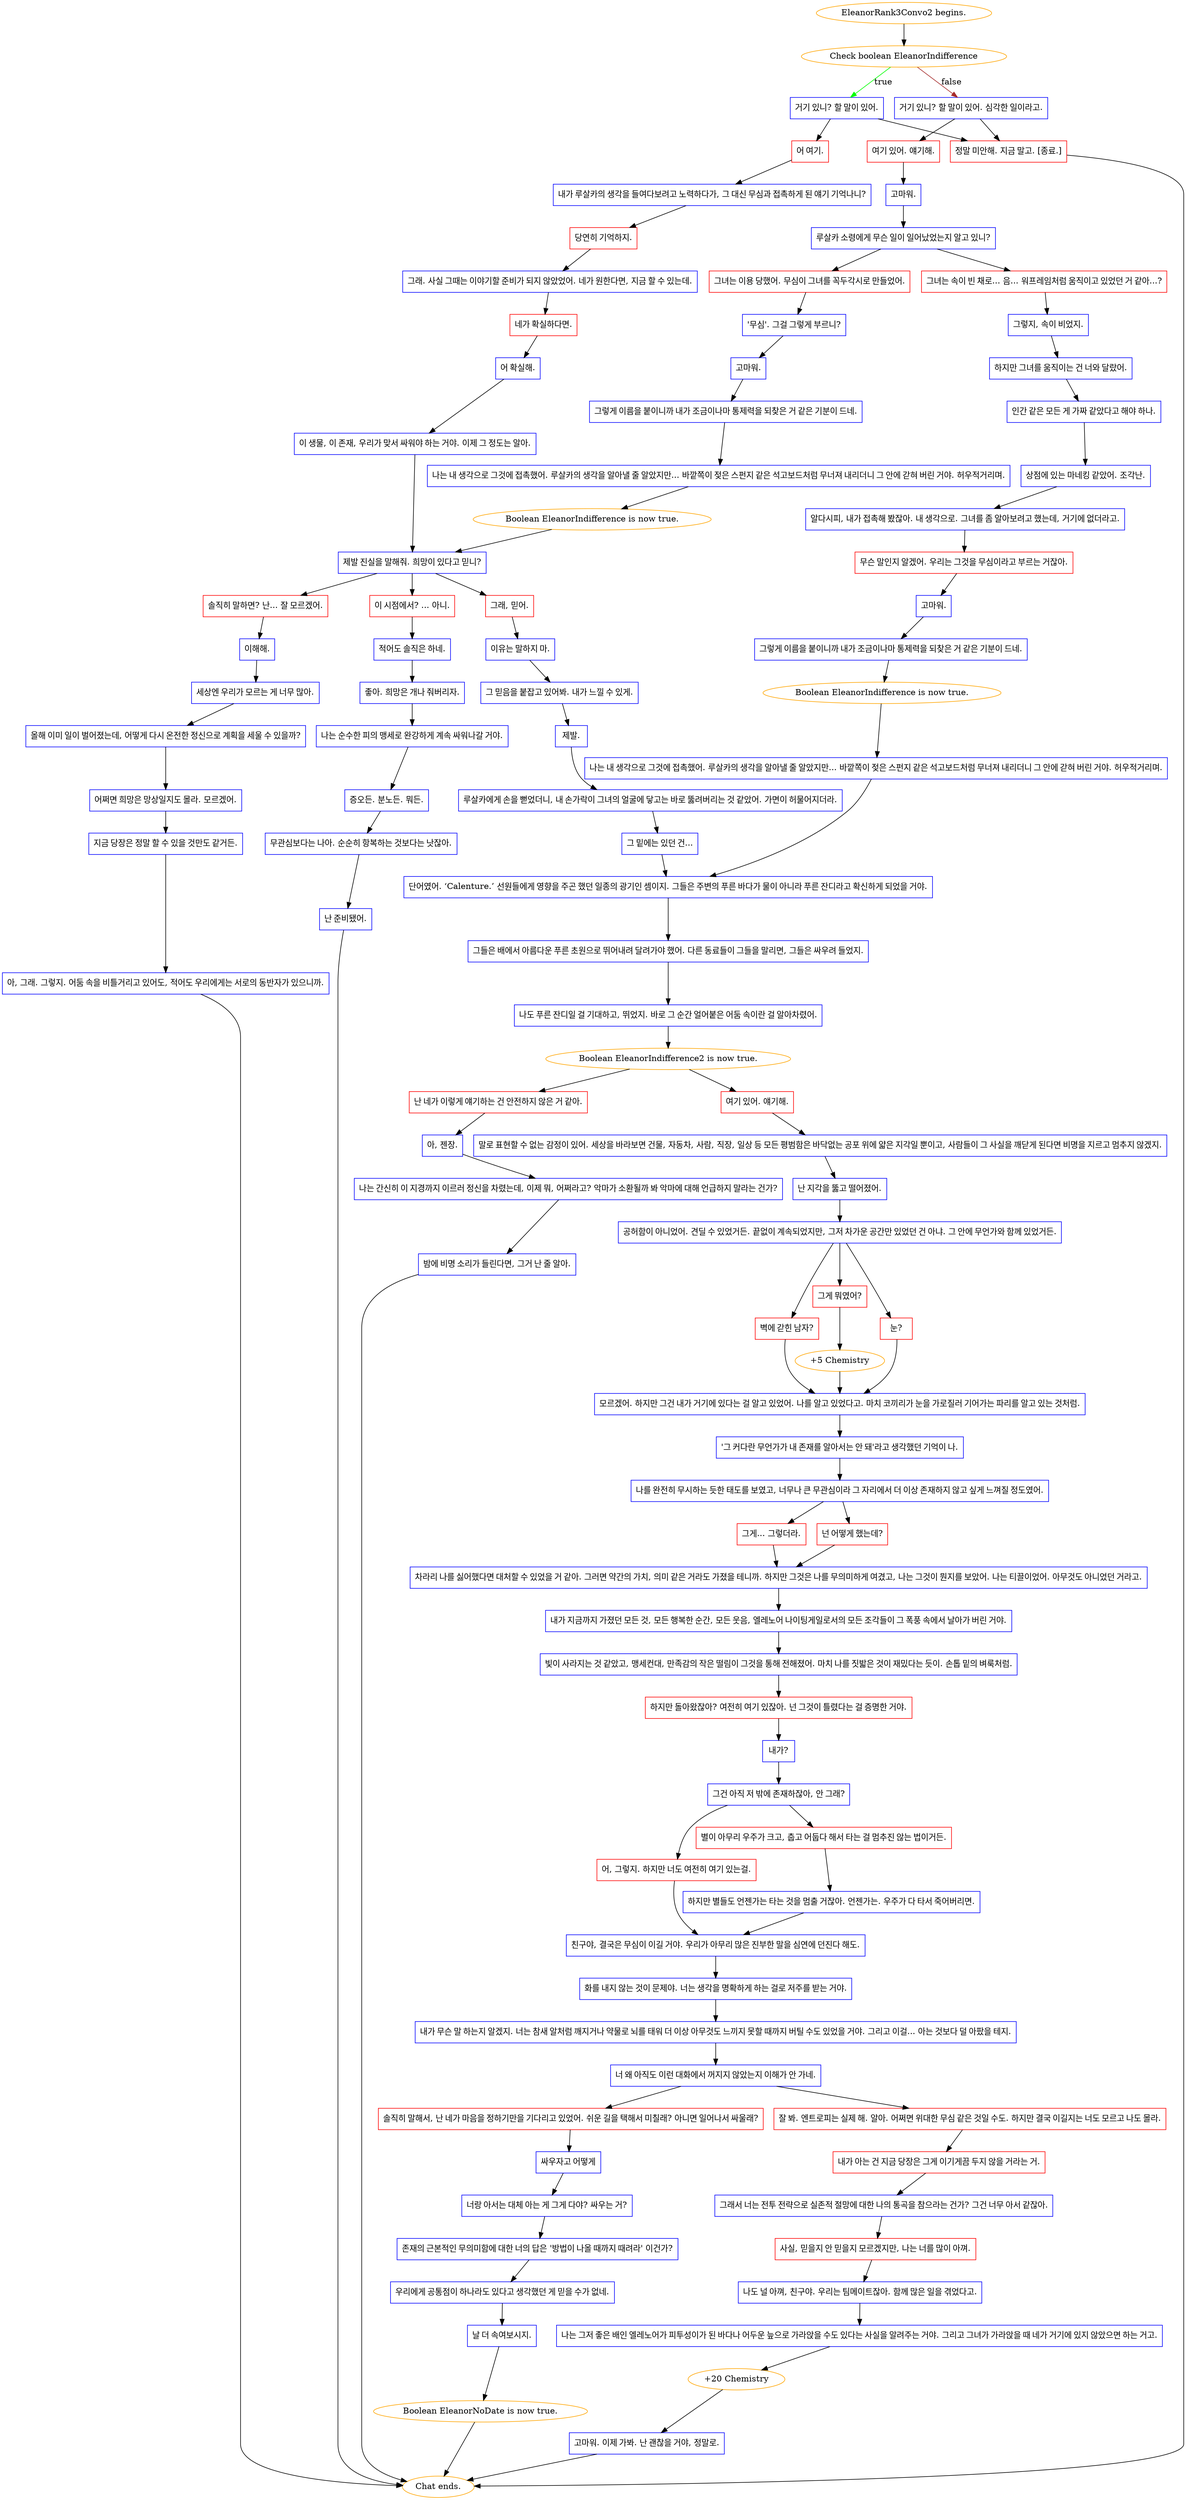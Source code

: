 digraph {
	"EleanorRank3Convo2 begins." [color=orange];
		"EleanorRank3Convo2 begins." -> j3516909029;
	j3516909029 [label="Check boolean EleanorIndifference",color=orange];
		j3516909029 -> j4253282157 [label=true,color=green];
		j3516909029 -> j1021557429 [label=false,color=brown];
	j4253282157 [label="거기 있니? 할 말이 있어.",shape=box,color=blue];
		j4253282157 -> j139154071;
		j4253282157 -> j1847864065;
	j1021557429 [label="거기 있니? 할 말이 있어. 심각한 일이라고.",shape=box,color=blue];
		j1021557429 -> j174038572;
		j1021557429 -> j1847864065;
	j139154071 [label="어 여기.",shape=box,color=red];
		j139154071 -> j336712010;
	j1847864065 [label="정말 미안해. 지금 말고. [종료.]",shape=box,color=red];
		j1847864065 -> "Chat ends.";
	j174038572 [label="여기 있어. 얘기해.",shape=box,color=red];
		j174038572 -> j297610954;
	j336712010 [label="내가 루살카의 생각을 들여다보려고 노력하다가, 그 대신 무심과 접촉하게 된 얘기 기억나니?",shape=box,color=blue];
		j336712010 -> j1513628065;
	"Chat ends." [color=orange];
	j297610954 [label="고마워.",shape=box,color=blue];
		j297610954 -> j2823350641;
	j1513628065 [label="당연히 기억하지.",shape=box,color=red];
		j1513628065 -> j3052217194;
	j2823350641 [label="루살카 소령에게 무슨 일이 일어났었는지 알고 있니?",shape=box,color=blue];
		j2823350641 -> j1916687518;
		j2823350641 -> j1459004661;
	j3052217194 [label="그래. 사실 그때는 이야기할 준비가 되지 않았었어. 네가 원한다면, 지금 할 수 있는데.",shape=box,color=blue];
		j3052217194 -> j2637722930;
	j1916687518 [label="그녀는 이용 당했어. 무심이 그녀를 꼭두각시로 만들었어.",shape=box,color=red];
		j1916687518 -> j2392451101;
	j1459004661 [label="그녀는 속이 빈 채로... 음... 워프레임처럼 움직이고 있었던 거 같아...?",shape=box,color=red];
		j1459004661 -> j106177520;
	j2637722930 [label="네가 확실하다면.",shape=box,color=red];
		j2637722930 -> j307622312;
	j2392451101 [label="'무심'. 그걸 그렇게 부르니?",shape=box,color=blue];
		j2392451101 -> j2139966263;
	j106177520 [label="그렇지, 속이 비었지.",shape=box,color=blue];
		j106177520 -> j4047178940;
	j307622312 [label="어 확실해.",shape=box,color=blue];
		j307622312 -> j3083008249;
	j2139966263 [label="고마워.",shape=box,color=blue];
		j2139966263 -> j293387845;
	j4047178940 [label="하지만 그녀를 움직이는 건 너와 달랐어.",shape=box,color=blue];
		j4047178940 -> j2024565233;
	j3083008249 [label="이 생물, 이 존재, 우리가 맞서 싸워야 하는 거야. 이제 그 정도는 알아.",shape=box,color=blue];
		j3083008249 -> j2058420006;
	j293387845 [label="그렇게 이름을 붙이니까 내가 조금이나마 통제력을 되찾은 거 같은 기분이 드네.",shape=box,color=blue];
		j293387845 -> j4165782107;
	j2024565233 [label="인간 같은 모든 게 가짜 같았다고 해야 하나.",shape=box,color=blue];
		j2024565233 -> j2781839028;
	j2058420006 [label="제발 진실을 말해줘. 희망이 있다고 믿니?",shape=box,color=blue];
		j2058420006 -> j1185369920;
		j2058420006 -> j210010275;
		j2058420006 -> j906300924;
	j4165782107 [label="나는 내 생각으로 그것에 접촉했어. 루살카의 생각을 알아낼 줄 알았지만... 바깥쪽이 젖은 스펀지 같은 석고보드처럼 무너져 내리더니 그 안에 갇혀 버린 거야. 허우적거리며.",shape=box,color=blue];
		j4165782107 -> j1716094732;
	j2781839028 [label="상점에 있는 마네킹 같았어. 조각난.",shape=box,color=blue];
		j2781839028 -> j3991787273;
	j1185369920 [label="이 시점에서? ... 아니.",shape=box,color=red];
		j1185369920 -> j3379958206;
	j210010275 [label="솔직히 말하면? 난... 잘 모르겠어.",shape=box,color=red];
		j210010275 -> j772290360;
	j906300924 [label="그래, 믿어.",shape=box,color=red];
		j906300924 -> j374414344;
	j1716094732 [label="Boolean EleanorIndifference is now true.",color=orange];
		j1716094732 -> j2058420006;
	j3991787273 [label="알다시피, 내가 접촉해 봤잖아. 내 생각으로. 그녀를 좀 알아보려고 했는데, 거기에 없더라고.",shape=box,color=blue];
		j3991787273 -> j1790366240;
	j3379958206 [label="적어도 솔직은 하네.",shape=box,color=blue];
		j3379958206 -> j550999187;
	j772290360 [label="이해해.",shape=box,color=blue];
		j772290360 -> j178660271;
	j374414344 [label="이유는 말하지 마.",shape=box,color=blue];
		j374414344 -> j1635401820;
	j1790366240 [label="무슨 말인지 알겠어. 우리는 그것을 무심이라고 부르는 거잖아.",shape=box,color=red];
		j1790366240 -> j3635872621;
	j550999187 [label="좋아. 희망은 개나 줘버리자.",shape=box,color=blue];
		j550999187 -> j529940575;
	j178660271 [label="세상엔 우리가 모르는 게 너무 많아.",shape=box,color=blue];
		j178660271 -> j3785400257;
	j1635401820 [label="그 믿음을 붙잡고 있어봐. 내가 느낄 수 있게.",shape=box,color=blue];
		j1635401820 -> j458341412;
	j3635872621 [label="고마워.",shape=box,color=blue];
		j3635872621 -> j99671165;
	j529940575 [label="나는 순수한 피의 맹세로 완강하게 계속 싸워나갈 거야.",shape=box,color=blue];
		j529940575 -> j1884849083;
	j3785400257 [label="올해 이미 일이 벌어졌는데, 어떻게 다시 온전한 정신으로 계획을 세울 수 있을까?",shape=box,color=blue];
		j3785400257 -> j179816204;
	j458341412 [label="제발.",shape=box,color=blue];
		j458341412 -> j1399354754;
	j99671165 [label="그렇게 이름을 붙이니까 내가 조금이나마 통제력을 되찾은 거 같은 기분이 드네.",shape=box,color=blue];
		j99671165 -> j4167307744;
	j1884849083 [label="증오든. 분노든. 뭐든.",shape=box,color=blue];
		j1884849083 -> j2216917897;
	j179816204 [label="어쩌면 희망은 망상일지도 몰라. 모르겠어.",shape=box,color=blue];
		j179816204 -> j1419123387;
	j1399354754 [label="루살카에게 손을 뻗었더니, 내 손가락이 그녀의 얼굴에 닿고는 바로 뚫려버리는 것 같았어. 가면이 허물어지더라.",shape=box,color=blue];
		j1399354754 -> j2880238890;
	j4167307744 [label="Boolean EleanorIndifference is now true.",color=orange];
		j4167307744 -> j4025021050;
	j2216917897 [label="무관심보다는 나아. 순순히 항복하는 것보다는 낫잖아.",shape=box,color=blue];
		j2216917897 -> j3002701568;
	j1419123387 [label="지금 당장은 정말 할 수 있을 것만도 같거든.",shape=box,color=blue];
		j1419123387 -> j4192872713;
	j2880238890 [label="그 밑에는 있던 건...",shape=box,color=blue];
		j2880238890 -> j3964619198;
	j4025021050 [label="나는 내 생각으로 그것에 접촉했어. 루살카의 생각을 알아낼 줄 알았지만... 바깥쪽이 젖은 스펀지 같은 석고보드처럼 무너져 내리더니 그 안에 갇혀 버린 거야. 허우적거리며.",shape=box,color=blue];
		j4025021050 -> j3964619198;
	j3002701568 [label="난 준비됐어.",shape=box,color=blue];
		j3002701568 -> "Chat ends.";
	j4192872713 [label="아, 그래. 그렇지. 어둠 속을 비틀거리고 있어도, 적어도 우리에게는 서로의 동반자가 있으니까.",shape=box,color=blue];
		j4192872713 -> "Chat ends.";
	j3964619198 [label="단어였어. ‘Calenture.’ 선원들에게 영향을 주곤 했던 일종의 광기인 셈이지. 그들은 주변의 푸른 바다가 물이 아니라 푸른 잔디라고 확신하게 되었을 거야.",shape=box,color=blue];
		j3964619198 -> j1810667617;
	j1810667617 [label="그들은 배에서 아름다운 푸른 초원으로 뛰어내려 달려가야 했어. 다른 동료들이 그들을 말리면, 그들은 싸우려 들었지.",shape=box,color=blue];
		j1810667617 -> j3402536967;
	j3402536967 [label="나도 푸른 잔디일 걸 기대하고, 뛰었지. 바로 그 순간 얼어붙은 어둠 속이란 걸 알아차렸어.",shape=box,color=blue];
		j3402536967 -> j1431067385;
	j1431067385 [label="Boolean EleanorIndifference2 is now true.",color=orange];
		j1431067385 -> j1880409334;
		j1431067385 -> j724393300;
	j1880409334 [label="난 네가 이렇게 얘기하는 건 안전하지 않은 거 같아.",shape=box,color=red];
		j1880409334 -> j3151639306;
	j724393300 [label="여기 있어. 얘기해.",shape=box,color=red];
		j724393300 -> j3478264047;
	j3151639306 [label="아, 젠장.",shape=box,color=blue];
		j3151639306 -> j2679079842;
	j3478264047 [label="말로 표현할 수 없는 감정이 있어. 세상을 바라보면 건물, 자동차, 사람, 직장, 일상 등 모든 평범함은 바닥없는 공포 위에 얇은 지각일 뿐이고, 사람들이 그 사실을 깨닫게 된다면 비명을 지르고 멈추지 않겠지.",shape=box,color=blue];
		j3478264047 -> j1680684334;
	j2679079842 [label="나는 간신히 이 지경까지 이르러 정신을 차렸는데, 이제 뭐, 어쩌라고? 악마가 소환될까 봐 악마에 대해 언급하지 말라는 건가?",shape=box,color=blue];
		j2679079842 -> j3813675918;
	j1680684334 [label="난 지각을 뚫고 떨어졌어.",shape=box,color=blue];
		j1680684334 -> j3509080843;
	j3813675918 [label="밤에 비명 소리가 들린다면, 그거 난 줄 알아.",shape=box,color=blue];
		j3813675918 -> "Chat ends.";
	j3509080843 [label="공허함이 아니었어. 견딜 수 있었거든. 끝없이 계속되었지만, 그저 차가운 공간만 있었던 건 아냐. 그 안에 무언가와 함께 있었거든.",shape=box,color=blue];
		j3509080843 -> j1201458181;
		j3509080843 -> j1427873360;
		j3509080843 -> j767725877;
	j1201458181 [label="눈?",shape=box,color=red];
		j1201458181 -> j3622978381;
	j1427873360 [label="벽에 갇힌 남자?",shape=box,color=red];
		j1427873360 -> j3622978381;
	j767725877 [label="그게 뭐였어?",shape=box,color=red];
		j767725877 -> j4166012693;
	j3622978381 [label="모르겠어. 하지만 그건 내가 거기에 있다는 걸 알고 있었어. 나를 알고 있었다고. 마치 코끼리가 눈을 가로질러 기어가는 파리를 알고 있는 것처럼.",shape=box,color=blue];
		j3622978381 -> j3346169459;
	j4166012693 [label="+5 Chemistry",color=orange];
		j4166012693 -> j3622978381;
	j3346169459 [label="'그 커다란 무언가가 내 존재를 알아서는 안 돼'라고 생각했던 기억이 나.",shape=box,color=blue];
		j3346169459 -> j1661399138;
	j1661399138 [label="나를 완전히 무시하는 듯한 태도를 보였고, 너무나 큰 무관심이라 그 자리에서 더 이상 존재하지 않고 싶게 느껴질 정도였어.",shape=box,color=blue];
		j1661399138 -> j3525028269;
		j1661399138 -> j2209348211;
	j3525028269 [label="그게... 그렇더라.",shape=box,color=red];
		j3525028269 -> j4131086379;
	j2209348211 [label="넌 어떻게 했는데?",shape=box,color=red];
		j2209348211 -> j4131086379;
	j4131086379 [label="차라리 나를 싫어했다면 대처할 수 있었을 거 같아. 그러면 약간의 가치, 의미 같은 거라도 가졌을 테니까. 하지만 그것은 나를 무의미하게 여겼고, 나는 그것이 뭔지를 보았어. 나는 티끌이었어. 아무것도 아니었던 거라고.",shape=box,color=blue];
		j4131086379 -> j1987529475;
	j1987529475 [label="내가 지금까지 가졌던 모든 것, 모든 행복한 순간, 모든 웃음, 엘레노어 나이팅게일로서의 모든 조각들이 그 폭풍 속에서 날아가 버린 거야.",shape=box,color=blue];
		j1987529475 -> j4250056770;
	j4250056770 [label="빛이 사라지는 것 같았고, 맹세컨대, 만족감의 작은 떨림이 그것을 통해 전해졌어. 마치 나를 짓밟은 것이 재밌다는 듯이. 손톱 밑의 벼룩처럼.",shape=box,color=blue];
		j4250056770 -> j534320674;
	j534320674 [label="하지만 돌아왔잖아? 여전히 여기 있잖아. 넌 그것이 틀렸다는 걸 증명한 거야.",shape=box,color=red];
		j534320674 -> j2140710207;
	j2140710207 [label="내가?",shape=box,color=blue];
		j2140710207 -> j2023845901;
	j2023845901 [label="그건 아직 저 밖에 존재하잖아, 안 그래?",shape=box,color=blue];
		j2023845901 -> j1841947229;
		j2023845901 -> j12816307;
	j1841947229 [label="어, 그렇지. 하지만 너도 여전히 여기 있는걸.",shape=box,color=red];
		j1841947229 -> j4046697425;
	j12816307 [label="별이 아무리 우주가 크고, 춥고 어둡다 해서 타는 걸 멈추진 않는 법이거든.",shape=box,color=red];
		j12816307 -> j3976675324;
	j4046697425 [label="친구야, 결국은 무심이 이길 거야. 우리가 아무리 많은 진부한 말을 심연에 던진다 해도.",shape=box,color=blue];
		j4046697425 -> j4076132148;
	j3976675324 [label="하지만 별들도 언젠가는 타는 것을 멈출 거잖아. 언젠가는. 우주가 다 타서 죽어버리면.",shape=box,color=blue];
		j3976675324 -> j4046697425;
	j4076132148 [label="화를 내지 않는 것이 문제야. 너는 생각을 명확하게 하는 걸로 저주를 받는 거야.",shape=box,color=blue];
		j4076132148 -> j4278052905;
	j4278052905 [label="내가 무슨 말 하는지 알겠지. 너는 참새 알처럼 깨지거나 약물로 뇌를 태워 더 이상 아무것도 느끼지 못할 때까지 버틸 수도 있었을 거야. 그리고 이걸... 아는 것보다 덜 아팠을 테지.",shape=box,color=blue];
		j4278052905 -> j4095846749;
	j4095846749 [label="너 왜 아직도 이런 대화에서 꺼지지 않았는지 이해가 안 가네.",shape=box,color=blue];
		j4095846749 -> j1387291632;
		j4095846749 -> j1313155751;
	j1387291632 [label="잘 봐. 엔트로피는 실제 해. 알아. 어쩌면 위대한 무심 같은 것일 수도. 하지만 결국 이길지는 너도 모르고 나도 몰라.",shape=box,color=red];
		j1387291632 -> j4242002325;
	j1313155751 [label="솔직히 말해서, 난 네가 마음을 정하기만을 기다리고 있었어. 쉬운 길을 택해서 미칠래? 아니면 일어나서 싸울래?",shape=box,color=red];
		j1313155751 -> j1716336311;
	j4242002325 [label="내가 아는 건 지금 당장은 그게 이기게끔 두지 않을 거라는 거.",shape=box,color=red];
		j4242002325 -> j2597421114;
	j1716336311 [label="싸우자고 어떻게",shape=box,color=blue];
		j1716336311 -> j2145987144;
	j2597421114 [label="그래서 너는 전투 전략으로 실존적 절망에 대한 나의 통곡을 참으라는 건가? 그건 너무 아서 같잖아.",shape=box,color=blue];
		j2597421114 -> j884295530;
	j2145987144 [label="너랑 아서는 대체 아는 게 그게 다야? 싸우는 거?",shape=box,color=blue];
		j2145987144 -> j3703135571;
	j884295530 [label="사실, 믿을지 안 믿을지 모르겠지만, 나는 너를 많이 아껴.",shape=box,color=red];
		j884295530 -> j1495508397;
	j3703135571 [label="존재의 근본적인 무의미함에 대한 너의 답은 '방법이 나올 때까지 때려라' 이건가?",shape=box,color=blue];
		j3703135571 -> j2293349531;
	j1495508397 [label="나도 널 아껴, 친구야. 우리는 팀메이트잖아. 함께 많은 일을 겪었다고.",shape=box,color=blue];
		j1495508397 -> j953366875;
	j2293349531 [label="우리에게 공통점이 하나라도 있다고 생각했던 게 믿을 수가 없네.",shape=box,color=blue];
		j2293349531 -> j1956156983;
	j953366875 [label="나는 그저 좋은 배인 엘레노어가 피투성이가 된 바다나 어두운 늪으로 가라앉을 수도 있다는 사실을 알려주는 거야. 그리고 그녀가 가라앉을 때 네가 거기에 있지 않았으면 하는 거고.",shape=box,color=blue];
		j953366875 -> j3101810074;
	j1956156983 [label="날 더 속여보시지.",shape=box,color=blue];
		j1956156983 -> j2728200779;
	j3101810074 [label="+20 Chemistry",color=orange];
		j3101810074 -> j3048813797;
	j2728200779 [label="Boolean EleanorNoDate is now true.",color=orange];
		j2728200779 -> "Chat ends.";
	j3048813797 [label="고마워. 이제 가봐. 난 괜찮을 거야, 정말로.",shape=box,color=blue];
		j3048813797 -> "Chat ends.";
}